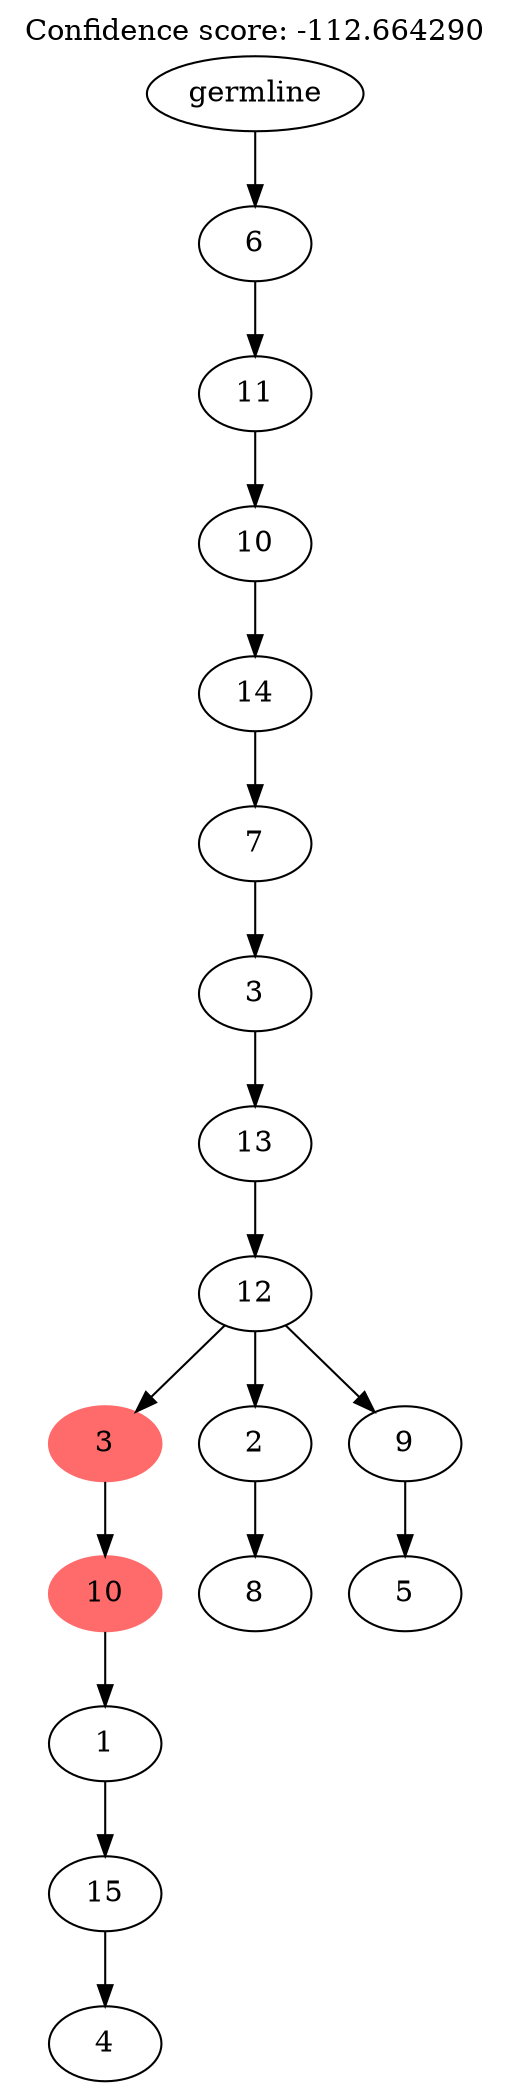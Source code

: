digraph g {
	"16" -> "17";
	"17" [label="4"];
	"15" -> "16";
	"16" [label="15"];
	"14" -> "15";
	"15" [label="1"];
	"13" -> "14";
	"14" [color=indianred1, style=filled, label="10"];
	"11" -> "12";
	"12" [label="8"];
	"9" -> "10";
	"10" [label="5"];
	"8" -> "9";
	"9" [label="9"];
	"8" -> "11";
	"11" [label="2"];
	"8" -> "13";
	"13" [color=indianred1, style=filled, label="3"];
	"7" -> "8";
	"8" [label="12"];
	"6" -> "7";
	"7" [label="13"];
	"5" -> "6";
	"6" [label="3"];
	"4" -> "5";
	"5" [label="7"];
	"3" -> "4";
	"4" [label="14"];
	"2" -> "3";
	"3" [label="10"];
	"1" -> "2";
	"2" [label="11"];
	"0" -> "1";
	"1" [label="6"];
	"0" [label="germline"];
	labelloc="t";
	label="Confidence score: -112.664290";
}
